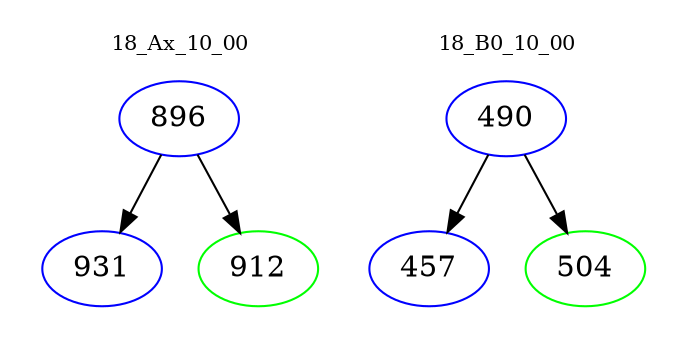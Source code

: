 digraph{
subgraph cluster_0 {
color = white
label = "18_Ax_10_00";
fontsize=10;
T0_896 [label="896", color="blue"]
T0_896 -> T0_931 [color="black"]
T0_931 [label="931", color="blue"]
T0_896 -> T0_912 [color="black"]
T0_912 [label="912", color="green"]
}
subgraph cluster_1 {
color = white
label = "18_B0_10_00";
fontsize=10;
T1_490 [label="490", color="blue"]
T1_490 -> T1_457 [color="black"]
T1_457 [label="457", color="blue"]
T1_490 -> T1_504 [color="black"]
T1_504 [label="504", color="green"]
}
}
